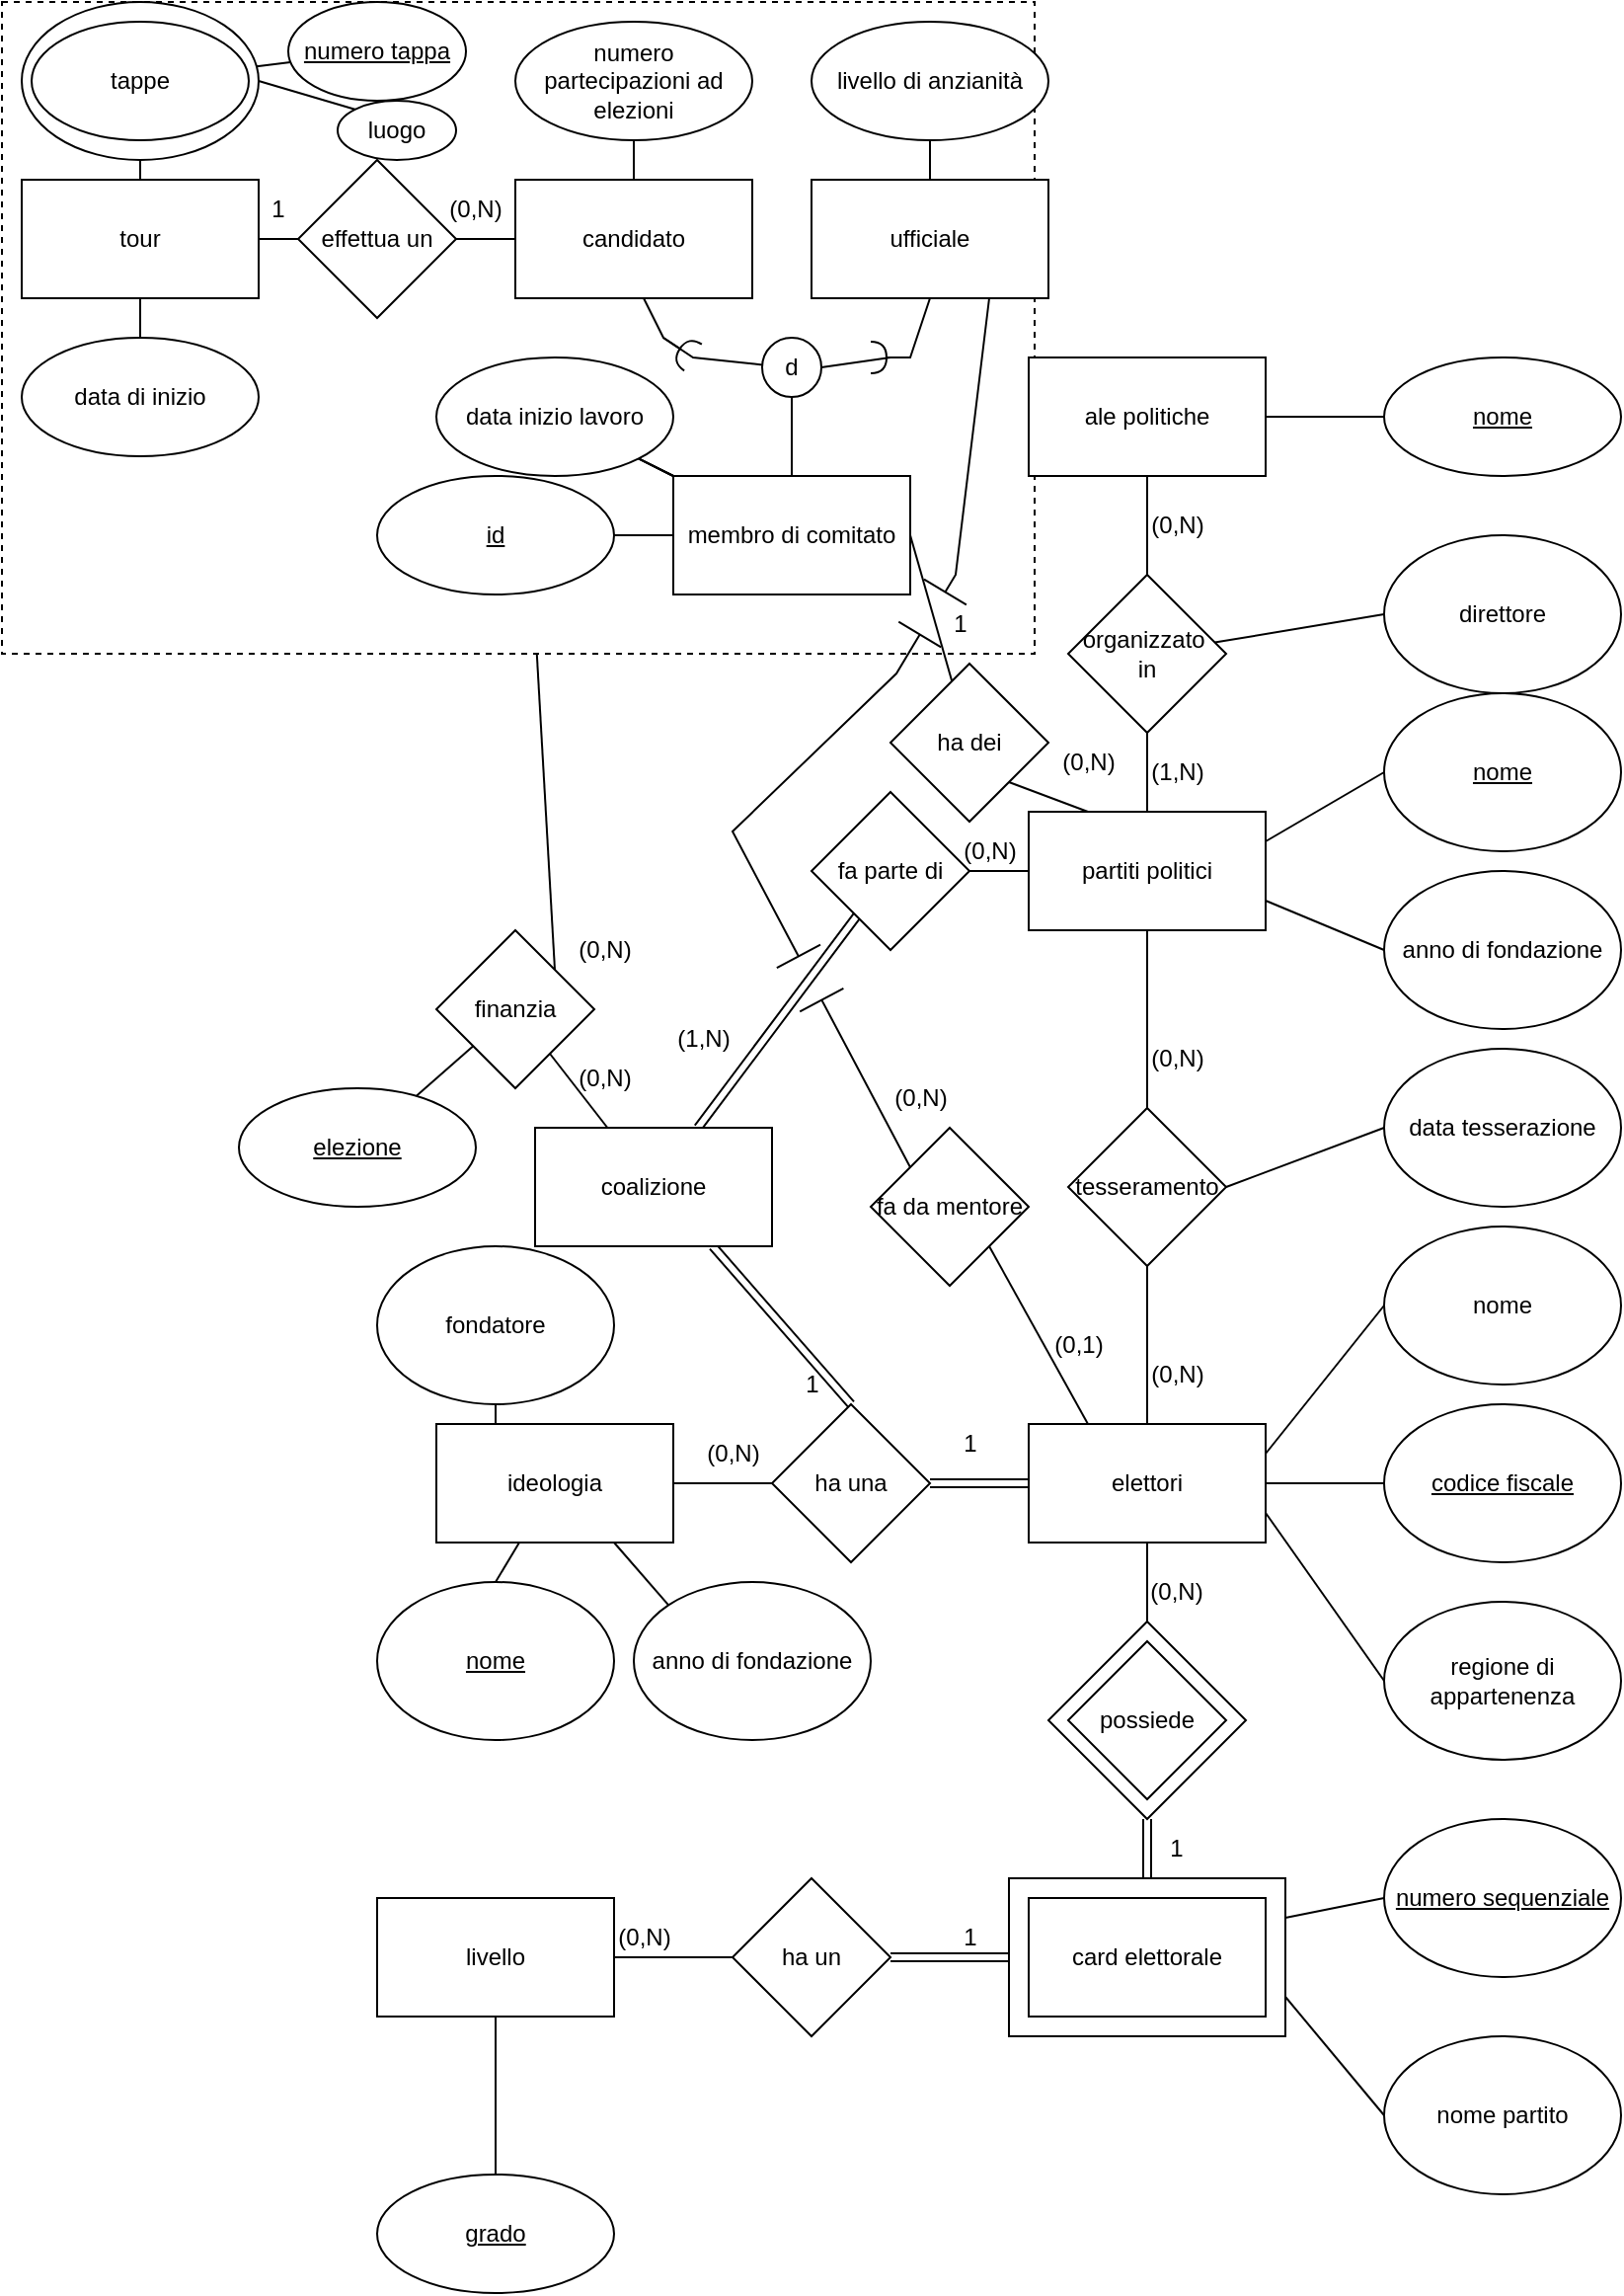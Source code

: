 <mxfile version="20.4.2" type="github">
  <diagram id="twtDGOkDDeWTXfJo2WEe" name="Pagina-1">
    <mxGraphModel dx="1704" dy="724" grid="1" gridSize="10" guides="1" tooltips="1" connect="1" arrows="1" fold="1" page="1" pageScale="1" pageWidth="827" pageHeight="1169" math="0" shadow="0">
      <root>
        <mxCell id="0" />
        <mxCell id="1" parent="0" />
        <mxCell id="wj_TY1Qzmowubs_vM5fL-75" value="" style="rounded=0;whiteSpace=wrap;html=1;fillColor=none;dashed=1;" parent="1" vertex="1">
          <mxGeometry x="7" width="523" height="330" as="geometry" />
        </mxCell>
        <mxCell id="knlDcEmkaZQDQtDxWrDN-24" value="" style="rounded=0;whiteSpace=wrap;html=1;" parent="1" vertex="1">
          <mxGeometry x="517" y="950" width="140" height="80" as="geometry" />
        </mxCell>
        <mxCell id="zHori5KoMAhFE08cjZL3-5" style="rounded=0;orthogonalLoop=1;jettySize=auto;html=1;exitX=1;exitY=0.25;exitDx=0;exitDy=0;entryX=0;entryY=0.5;entryDx=0;entryDy=0;endArrow=none;endFill=0;" parent="1" source="zHori5KoMAhFE08cjZL3-1" target="zHori5KoMAhFE08cjZL3-2" edge="1">
          <mxGeometry relative="1" as="geometry" />
        </mxCell>
        <mxCell id="zHori5KoMAhFE08cjZL3-6" style="edgeStyle=orthogonalEdgeStyle;rounded=0;orthogonalLoop=1;jettySize=auto;html=1;exitX=1;exitY=0.5;exitDx=0;exitDy=0;endArrow=none;endFill=0;" parent="1" source="zHori5KoMAhFE08cjZL3-1" target="zHori5KoMAhFE08cjZL3-3" edge="1">
          <mxGeometry relative="1" as="geometry" />
        </mxCell>
        <mxCell id="zHori5KoMAhFE08cjZL3-7" style="rounded=0;orthogonalLoop=1;jettySize=auto;html=1;exitX=1;exitY=0.75;exitDx=0;exitDy=0;entryX=0;entryY=0.5;entryDx=0;entryDy=0;endArrow=none;endFill=0;" parent="1" source="zHori5KoMAhFE08cjZL3-1" target="zHori5KoMAhFE08cjZL3-4" edge="1">
          <mxGeometry relative="1" as="geometry" />
        </mxCell>
        <mxCell id="zHori5KoMAhFE08cjZL3-15" style="edgeStyle=none;rounded=0;orthogonalLoop=1;jettySize=auto;html=1;exitX=0.5;exitY=0;exitDx=0;exitDy=0;entryX=0.5;entryY=1;entryDx=0;entryDy=0;endArrow=none;endFill=0;strokeWidth=1;" parent="1" source="zHori5KoMAhFE08cjZL3-1" target="zHori5KoMAhFE08cjZL3-11" edge="1">
          <mxGeometry relative="1" as="geometry" />
        </mxCell>
        <mxCell id="zHori5KoMAhFE08cjZL3-1" value="elettori" style="rounded=0;whiteSpace=wrap;html=1;" parent="1" vertex="1">
          <mxGeometry x="527" y="720" width="120" height="60" as="geometry" />
        </mxCell>
        <mxCell id="zHori5KoMAhFE08cjZL3-2" value="nome" style="ellipse;whiteSpace=wrap;html=1;" parent="1" vertex="1">
          <mxGeometry x="707" y="620" width="120" height="80" as="geometry" />
        </mxCell>
        <mxCell id="zHori5KoMAhFE08cjZL3-3" value="&lt;u&gt;codice fiscale&lt;/u&gt;" style="ellipse;whiteSpace=wrap;html=1;" parent="1" vertex="1">
          <mxGeometry x="707" y="710" width="120" height="80" as="geometry" />
        </mxCell>
        <mxCell id="zHori5KoMAhFE08cjZL3-4" value="regione di appartenenza" style="ellipse;whiteSpace=wrap;html=1;" parent="1" vertex="1">
          <mxGeometry x="707" y="810" width="120" height="80" as="geometry" />
        </mxCell>
        <mxCell id="wj_TY1Qzmowubs_vM5fL-23" value="" style="edgeStyle=none;rounded=0;orthogonalLoop=1;jettySize=auto;html=1;endArrow=none;endFill=0;" parent="1" source="zHori5KoMAhFE08cjZL3-8" target="wj_TY1Qzmowubs_vM5fL-22" edge="1">
          <mxGeometry relative="1" as="geometry" />
        </mxCell>
        <mxCell id="wj_TY1Qzmowubs_vM5fL-33" value="" style="edgeStyle=none;rounded=0;orthogonalLoop=1;jettySize=auto;html=1;endArrow=none;endFill=0;" parent="1" source="zHori5KoMAhFE08cjZL3-8" target="wj_TY1Qzmowubs_vM5fL-32" edge="1">
          <mxGeometry relative="1" as="geometry" />
        </mxCell>
        <mxCell id="wj_TY1Qzmowubs_vM5fL-43" style="edgeStyle=none;rounded=0;orthogonalLoop=1;jettySize=auto;html=1;exitX=0.25;exitY=0;exitDx=0;exitDy=0;entryX=1;entryY=1;entryDx=0;entryDy=0;endArrow=none;endFill=0;" parent="1" source="zHori5KoMAhFE08cjZL3-8" target="wj_TY1Qzmowubs_vM5fL-42" edge="1">
          <mxGeometry relative="1" as="geometry" />
        </mxCell>
        <mxCell id="zHori5KoMAhFE08cjZL3-8" value="partiti politici" style="rounded=0;whiteSpace=wrap;html=1;" parent="1" vertex="1">
          <mxGeometry x="527" y="410" width="120" height="60" as="geometry" />
        </mxCell>
        <mxCell id="zHori5KoMAhFE08cjZL3-9" value="&lt;u&gt;nome&lt;/u&gt;" style="ellipse;whiteSpace=wrap;html=1;" parent="1" vertex="1">
          <mxGeometry x="707" y="350" width="120" height="80" as="geometry" />
        </mxCell>
        <mxCell id="zHori5KoMAhFE08cjZL3-10" value="anno di fondazione" style="ellipse;whiteSpace=wrap;html=1;" parent="1" vertex="1">
          <mxGeometry x="707" y="440" width="120" height="80" as="geometry" />
        </mxCell>
        <mxCell id="zHori5KoMAhFE08cjZL3-16" style="edgeStyle=none;rounded=0;orthogonalLoop=1;jettySize=auto;html=1;exitX=0.5;exitY=0;exitDx=0;exitDy=0;entryX=0.5;entryY=1;entryDx=0;entryDy=0;strokeWidth=1;endArrow=none;endFill=0;" parent="1" source="zHori5KoMAhFE08cjZL3-11" target="zHori5KoMAhFE08cjZL3-8" edge="1">
          <mxGeometry relative="1" as="geometry" />
        </mxCell>
        <mxCell id="zHori5KoMAhFE08cjZL3-11" value="tesseramento" style="rhombus;whiteSpace=wrap;html=1;" parent="1" vertex="1">
          <mxGeometry x="547" y="560" width="80" height="80" as="geometry" />
        </mxCell>
        <mxCell id="zHori5KoMAhFE08cjZL3-12" value="" style="endArrow=none;html=1;rounded=0;exitX=1;exitY=0.25;exitDx=0;exitDy=0;entryX=0;entryY=0.5;entryDx=0;entryDy=0;" parent="1" source="zHori5KoMAhFE08cjZL3-8" target="zHori5KoMAhFE08cjZL3-9" edge="1">
          <mxGeometry width="50" height="50" relative="1" as="geometry">
            <mxPoint x="667" y="640" as="sourcePoint" />
            <mxPoint x="717" y="590" as="targetPoint" />
          </mxGeometry>
        </mxCell>
        <mxCell id="zHori5KoMAhFE08cjZL3-13" value="" style="endArrow=none;html=1;rounded=0;exitX=1;exitY=0.75;exitDx=0;exitDy=0;entryX=0;entryY=0.5;entryDx=0;entryDy=0;" parent="1" source="zHori5KoMAhFE08cjZL3-8" target="zHori5KoMAhFE08cjZL3-10" edge="1">
          <mxGeometry width="50" height="50" relative="1" as="geometry">
            <mxPoint x="667" y="640" as="sourcePoint" />
            <mxPoint x="717" y="590" as="targetPoint" />
          </mxGeometry>
        </mxCell>
        <mxCell id="zHori5KoMAhFE08cjZL3-14" style="edgeStyle=none;rounded=0;orthogonalLoop=1;jettySize=auto;html=1;exitX=1;exitY=1;exitDx=0;exitDy=0;entryX=1;entryY=0.75;entryDx=0;entryDy=0;endArrow=none;endFill=0;" parent="1" source="zHori5KoMAhFE08cjZL3-1" target="zHori5KoMAhFE08cjZL3-1" edge="1">
          <mxGeometry relative="1" as="geometry" />
        </mxCell>
        <mxCell id="zHori5KoMAhFE08cjZL3-23" style="edgeStyle=none;rounded=0;orthogonalLoop=1;jettySize=auto;html=1;exitX=0.5;exitY=0;exitDx=0;exitDy=0;entryX=0.5;entryY=1;entryDx=0;entryDy=0;strokeWidth=1;endArrow=none;endFill=0;shape=link;" parent="1" source="knlDcEmkaZQDQtDxWrDN-24" target="wj_TY1Qzmowubs_vM5fL-2" edge="1">
          <mxGeometry relative="1" as="geometry" />
        </mxCell>
        <mxCell id="zHori5KoMAhFE08cjZL3-17" value="card elettorale" style="rounded=0;whiteSpace=wrap;html=1;" parent="1" vertex="1">
          <mxGeometry x="527" y="960" width="120" height="60" as="geometry" />
        </mxCell>
        <mxCell id="zHori5KoMAhFE08cjZL3-18" value="(0,N)" style="text;html=1;resizable=0;autosize=1;align=center;verticalAlign=middle;points=[];fillColor=none;strokeColor=none;rounded=0;" parent="1" vertex="1">
          <mxGeometry x="577" y="680" width="50" height="30" as="geometry" />
        </mxCell>
        <mxCell id="zHori5KoMAhFE08cjZL3-19" value="(0,N)" style="text;html=1;resizable=0;autosize=1;align=center;verticalAlign=middle;points=[];fillColor=none;strokeColor=none;rounded=0;" parent="1" vertex="1">
          <mxGeometry x="577" y="520" width="50" height="30" as="geometry" />
        </mxCell>
        <mxCell id="zHori5KoMAhFE08cjZL3-21" style="edgeStyle=none;rounded=0;orthogonalLoop=1;jettySize=auto;html=1;exitX=0;exitY=0.5;exitDx=0;exitDy=0;entryX=1;entryY=0.5;entryDx=0;entryDy=0;strokeWidth=1;endArrow=none;endFill=0;" parent="1" source="zHori5KoMAhFE08cjZL3-20" target="zHori5KoMAhFE08cjZL3-11" edge="1">
          <mxGeometry relative="1" as="geometry" />
        </mxCell>
        <mxCell id="zHori5KoMAhFE08cjZL3-20" value="data tesserazione" style="ellipse;whiteSpace=wrap;html=1;" parent="1" vertex="1">
          <mxGeometry x="707" y="530" width="120" height="80" as="geometry" />
        </mxCell>
        <mxCell id="zHori5KoMAhFE08cjZL3-24" style="edgeStyle=none;rounded=0;orthogonalLoop=1;jettySize=auto;html=1;exitX=0.5;exitY=0;exitDx=0;exitDy=0;entryX=0.5;entryY=1;entryDx=0;entryDy=0;strokeWidth=1;endArrow=none;endFill=0;" parent="1" source="wj_TY1Qzmowubs_vM5fL-2" target="zHori5KoMAhFE08cjZL3-1" edge="1">
          <mxGeometry relative="1" as="geometry" />
        </mxCell>
        <mxCell id="zHori5KoMAhFE08cjZL3-22" value="possiede" style="rhombus;whiteSpace=wrap;html=1;" parent="1" vertex="1">
          <mxGeometry x="547" y="830" width="80" height="80" as="geometry" />
        </mxCell>
        <mxCell id="knlDcEmkaZQDQtDxWrDN-29" style="edgeStyle=none;rounded=0;orthogonalLoop=1;jettySize=auto;html=1;exitX=0;exitY=0.5;exitDx=0;exitDy=0;entryX=1;entryY=0.25;entryDx=0;entryDy=0;strokeWidth=1;endArrow=none;endFill=0;" parent="1" source="knlDcEmkaZQDQtDxWrDN-25" target="knlDcEmkaZQDQtDxWrDN-24" edge="1">
          <mxGeometry relative="1" as="geometry" />
        </mxCell>
        <mxCell id="knlDcEmkaZQDQtDxWrDN-25" value="&lt;u&gt;numero sequenziale&lt;/u&gt;" style="ellipse;whiteSpace=wrap;html=1;" parent="1" vertex="1">
          <mxGeometry x="707" y="920" width="120" height="80" as="geometry" />
        </mxCell>
        <mxCell id="knlDcEmkaZQDQtDxWrDN-30" style="edgeStyle=none;rounded=0;orthogonalLoop=1;jettySize=auto;html=1;exitX=0;exitY=0.5;exitDx=0;exitDy=0;entryX=1;entryY=0.75;entryDx=0;entryDy=0;strokeWidth=1;endArrow=none;endFill=0;" parent="1" source="knlDcEmkaZQDQtDxWrDN-26" target="knlDcEmkaZQDQtDxWrDN-24" edge="1">
          <mxGeometry relative="1" as="geometry" />
        </mxCell>
        <mxCell id="knlDcEmkaZQDQtDxWrDN-26" value="nome partito" style="ellipse;whiteSpace=wrap;html=1;" parent="1" vertex="1">
          <mxGeometry x="707" y="1030" width="120" height="80" as="geometry" />
        </mxCell>
        <mxCell id="knlDcEmkaZQDQtDxWrDN-27" value="1" style="text;html=1;strokeColor=none;fillColor=none;align=center;verticalAlign=middle;whiteSpace=wrap;rounded=0;" parent="1" vertex="1">
          <mxGeometry x="572" y="920" width="60" height="30" as="geometry" />
        </mxCell>
        <mxCell id="knlDcEmkaZQDQtDxWrDN-28" value="(0,N)" style="text;html=1;strokeColor=none;fillColor=none;align=center;verticalAlign=middle;whiteSpace=wrap;rounded=0;" parent="1" vertex="1">
          <mxGeometry x="572" y="790" width="60" height="30" as="geometry" />
        </mxCell>
        <mxCell id="knlDcEmkaZQDQtDxWrDN-32" style="edgeStyle=none;rounded=0;orthogonalLoop=1;jettySize=auto;html=1;exitX=1;exitY=0.5;exitDx=0;exitDy=0;entryX=0;entryY=0.5;entryDx=0;entryDy=0;strokeWidth=1;endArrow=none;endFill=0;shape=link;" parent="1" source="knlDcEmkaZQDQtDxWrDN-31" target="knlDcEmkaZQDQtDxWrDN-24" edge="1">
          <mxGeometry relative="1" as="geometry" />
        </mxCell>
        <mxCell id="knlDcEmkaZQDQtDxWrDN-34" style="edgeStyle=none;rounded=0;orthogonalLoop=1;jettySize=auto;html=1;exitX=0;exitY=0.5;exitDx=0;exitDy=0;entryX=1;entryY=0.5;entryDx=0;entryDy=0;strokeWidth=1;endArrow=none;endFill=0;" parent="1" source="knlDcEmkaZQDQtDxWrDN-31" target="knlDcEmkaZQDQtDxWrDN-33" edge="1">
          <mxGeometry relative="1" as="geometry" />
        </mxCell>
        <mxCell id="knlDcEmkaZQDQtDxWrDN-31" value="ha un" style="rhombus;whiteSpace=wrap;html=1;" parent="1" vertex="1">
          <mxGeometry x="377" y="950" width="80" height="80" as="geometry" />
        </mxCell>
        <mxCell id="wj_TY1Qzmowubs_vM5fL-5" value="" style="edgeStyle=orthogonalEdgeStyle;rounded=0;orthogonalLoop=1;jettySize=auto;html=1;endArrow=none;endFill=0;" parent="1" source="knlDcEmkaZQDQtDxWrDN-33" target="wj_TY1Qzmowubs_vM5fL-4" edge="1">
          <mxGeometry relative="1" as="geometry" />
        </mxCell>
        <mxCell id="knlDcEmkaZQDQtDxWrDN-33" value="livello" style="rounded=0;whiteSpace=wrap;html=1;" parent="1" vertex="1">
          <mxGeometry x="197" y="960" width="120" height="60" as="geometry" />
        </mxCell>
        <mxCell id="wj_TY1Qzmowubs_vM5fL-2" value="" style="rhombus;whiteSpace=wrap;html=1;fillColor=none;" parent="1" vertex="1">
          <mxGeometry x="537" y="820" width="100" height="100" as="geometry" />
        </mxCell>
        <mxCell id="wj_TY1Qzmowubs_vM5fL-4" value="&lt;u&gt;grado&lt;/u&gt;" style="ellipse;whiteSpace=wrap;html=1;rounded=0;" parent="1" vertex="1">
          <mxGeometry x="197" y="1100" width="120" height="60" as="geometry" />
        </mxCell>
        <mxCell id="wj_TY1Qzmowubs_vM5fL-12" style="edgeStyle=none;rounded=0;orthogonalLoop=1;jettySize=auto;html=1;exitX=1;exitY=0.5;exitDx=0;exitDy=0;entryX=0;entryY=0.5;entryDx=0;entryDy=0;endArrow=none;endFill=0;shape=link;" parent="1" source="wj_TY1Qzmowubs_vM5fL-10" target="zHori5KoMAhFE08cjZL3-1" edge="1">
          <mxGeometry relative="1" as="geometry" />
        </mxCell>
        <mxCell id="wj_TY1Qzmowubs_vM5fL-13" style="edgeStyle=none;rounded=0;orthogonalLoop=1;jettySize=auto;html=1;exitX=0;exitY=0.5;exitDx=0;exitDy=0;entryX=1;entryY=0.5;entryDx=0;entryDy=0;endArrow=none;endFill=0;" parent="1" source="wj_TY1Qzmowubs_vM5fL-10" target="wj_TY1Qzmowubs_vM5fL-11" edge="1">
          <mxGeometry relative="1" as="geometry" />
        </mxCell>
        <mxCell id="wj_TY1Qzmowubs_vM5fL-10" value="ha una" style="rhombus;whiteSpace=wrap;html=1;fillColor=default;" parent="1" vertex="1">
          <mxGeometry x="397" y="710" width="80" height="80" as="geometry" />
        </mxCell>
        <mxCell id="wj_TY1Qzmowubs_vM5fL-11" value="ideologia" style="rounded=0;whiteSpace=wrap;html=1;fillColor=default;" parent="1" vertex="1">
          <mxGeometry x="227" y="720" width="120" height="60" as="geometry" />
        </mxCell>
        <mxCell id="wj_TY1Qzmowubs_vM5fL-14" value="1" style="text;html=1;align=center;verticalAlign=middle;resizable=0;points=[];autosize=1;strokeColor=none;fillColor=none;" parent="1" vertex="1">
          <mxGeometry x="482" y="715" width="30" height="30" as="geometry" />
        </mxCell>
        <mxCell id="wj_TY1Qzmowubs_vM5fL-15" value="(0,N)" style="text;html=1;align=center;verticalAlign=middle;resizable=0;points=[];autosize=1;strokeColor=none;fillColor=none;" parent="1" vertex="1">
          <mxGeometry x="352" y="720" width="50" height="30" as="geometry" />
        </mxCell>
        <mxCell id="wj_TY1Qzmowubs_vM5fL-20" style="edgeStyle=none;rounded=0;orthogonalLoop=1;jettySize=auto;html=1;exitX=0.5;exitY=0;exitDx=0;exitDy=0;endArrow=none;endFill=0;" parent="1" source="wj_TY1Qzmowubs_vM5fL-16" target="wj_TY1Qzmowubs_vM5fL-11" edge="1">
          <mxGeometry relative="1" as="geometry" />
        </mxCell>
        <mxCell id="wj_TY1Qzmowubs_vM5fL-16" value="&lt;u&gt;nome&lt;/u&gt;" style="ellipse;whiteSpace=wrap;html=1;fillColor=default;" parent="1" vertex="1">
          <mxGeometry x="197" y="800" width="120" height="80" as="geometry" />
        </mxCell>
        <mxCell id="wj_TY1Qzmowubs_vM5fL-21" style="edgeStyle=none;rounded=0;orthogonalLoop=1;jettySize=auto;html=1;exitX=0;exitY=0;exitDx=0;exitDy=0;entryX=0.75;entryY=1;entryDx=0;entryDy=0;endArrow=none;endFill=0;" parent="1" source="wj_TY1Qzmowubs_vM5fL-17" target="wj_TY1Qzmowubs_vM5fL-11" edge="1">
          <mxGeometry relative="1" as="geometry" />
        </mxCell>
        <mxCell id="wj_TY1Qzmowubs_vM5fL-17" value="anno di fondazione" style="ellipse;whiteSpace=wrap;html=1;fillColor=default;" parent="1" vertex="1">
          <mxGeometry x="327" y="800" width="120" height="80" as="geometry" />
        </mxCell>
        <mxCell id="wj_TY1Qzmowubs_vM5fL-19" style="edgeStyle=none;rounded=0;orthogonalLoop=1;jettySize=auto;html=1;exitX=0.5;exitY=1;exitDx=0;exitDy=0;entryX=0.25;entryY=0;entryDx=0;entryDy=0;endArrow=none;endFill=0;" parent="1" source="wj_TY1Qzmowubs_vM5fL-18" target="wj_TY1Qzmowubs_vM5fL-11" edge="1">
          <mxGeometry relative="1" as="geometry" />
        </mxCell>
        <mxCell id="wj_TY1Qzmowubs_vM5fL-18" value="fondatore" style="ellipse;whiteSpace=wrap;html=1;fillColor=default;" parent="1" vertex="1">
          <mxGeometry x="197" y="630" width="120" height="80" as="geometry" />
        </mxCell>
        <mxCell id="wj_TY1Qzmowubs_vM5fL-26" value="" style="edgeStyle=none;rounded=0;orthogonalLoop=1;jettySize=auto;html=1;endArrow=none;endFill=0;shape=link;" parent="1" source="wj_TY1Qzmowubs_vM5fL-22" target="wj_TY1Qzmowubs_vM5fL-25" edge="1">
          <mxGeometry relative="1" as="geometry" />
        </mxCell>
        <mxCell id="wj_TY1Qzmowubs_vM5fL-22" value="fa parte di" style="rhombus;whiteSpace=wrap;html=1;rounded=0;" parent="1" vertex="1">
          <mxGeometry x="417" y="400" width="80" height="80" as="geometry" />
        </mxCell>
        <mxCell id="wj_TY1Qzmowubs_vM5fL-24" value="(0,N)" style="text;html=1;align=center;verticalAlign=middle;resizable=0;points=[];autosize=1;strokeColor=none;fillColor=none;" parent="1" vertex="1">
          <mxGeometry x="482" y="415" width="50" height="30" as="geometry" />
        </mxCell>
        <mxCell id="wj_TY1Qzmowubs_vM5fL-28" style="edgeStyle=none;rounded=0;orthogonalLoop=1;jettySize=auto;html=1;exitX=0.75;exitY=1;exitDx=0;exitDy=0;entryX=0.5;entryY=0;entryDx=0;entryDy=0;endArrow=none;endFill=0;shape=link;" parent="1" source="wj_TY1Qzmowubs_vM5fL-25" target="wj_TY1Qzmowubs_vM5fL-10" edge="1">
          <mxGeometry relative="1" as="geometry" />
        </mxCell>
        <mxCell id="wj_TY1Qzmowubs_vM5fL-78" value="" style="edgeStyle=none;rounded=0;jumpStyle=arc;jumpSize=25;orthogonalLoop=1;jettySize=auto;html=1;endArrow=none;endFill=0;" parent="1" source="wj_TY1Qzmowubs_vM5fL-25" target="wj_TY1Qzmowubs_vM5fL-77" edge="1">
          <mxGeometry relative="1" as="geometry" />
        </mxCell>
        <mxCell id="wj_TY1Qzmowubs_vM5fL-25" value="coalizione" style="whiteSpace=wrap;html=1;rounded=0;" parent="1" vertex="1">
          <mxGeometry x="277" y="570" width="120" height="60" as="geometry" />
        </mxCell>
        <mxCell id="wj_TY1Qzmowubs_vM5fL-27" value="(1,N)" style="text;html=1;align=center;verticalAlign=middle;resizable=0;points=[];autosize=1;strokeColor=none;fillColor=none;" parent="1" vertex="1">
          <mxGeometry x="337" y="510" width="50" height="30" as="geometry" />
        </mxCell>
        <mxCell id="wj_TY1Qzmowubs_vM5fL-29" value="1" style="text;html=1;align=center;verticalAlign=middle;resizable=0;points=[];autosize=1;strokeColor=none;fillColor=none;" parent="1" vertex="1">
          <mxGeometry x="402" y="685" width="30" height="30" as="geometry" />
        </mxCell>
        <mxCell id="wj_TY1Qzmowubs_vM5fL-35" value="" style="edgeStyle=none;rounded=0;orthogonalLoop=1;jettySize=auto;html=1;endArrow=none;endFill=0;" parent="1" source="wj_TY1Qzmowubs_vM5fL-32" target="wj_TY1Qzmowubs_vM5fL-34" edge="1">
          <mxGeometry relative="1" as="geometry" />
        </mxCell>
        <mxCell id="wj_TY1Qzmowubs_vM5fL-38" value="" style="edgeStyle=none;rounded=0;orthogonalLoop=1;jettySize=auto;html=1;endArrow=none;endFill=0;entryX=0;entryY=0.5;entryDx=0;entryDy=0;" parent="1" source="wj_TY1Qzmowubs_vM5fL-32" target="wj_TY1Qzmowubs_vM5fL-39" edge="1">
          <mxGeometry relative="1" as="geometry">
            <mxPoint x="707" y="320" as="targetPoint" />
          </mxGeometry>
        </mxCell>
        <mxCell id="wj_TY1Qzmowubs_vM5fL-32" value="organizzato&amp;nbsp;&lt;br&gt;in" style="rhombus;whiteSpace=wrap;html=1;rounded=0;" parent="1" vertex="1">
          <mxGeometry x="547" y="290" width="80" height="80" as="geometry" />
        </mxCell>
        <mxCell id="wj_TY1Qzmowubs_vM5fL-41" value="" style="edgeStyle=none;rounded=0;orthogonalLoop=1;jettySize=auto;html=1;endArrow=none;endFill=0;" parent="1" source="wj_TY1Qzmowubs_vM5fL-34" target="wj_TY1Qzmowubs_vM5fL-40" edge="1">
          <mxGeometry relative="1" as="geometry" />
        </mxCell>
        <mxCell id="wj_TY1Qzmowubs_vM5fL-34" value="ale politiche" style="whiteSpace=wrap;html=1;rounded=0;" parent="1" vertex="1">
          <mxGeometry x="527" y="180" width="120" height="60" as="geometry" />
        </mxCell>
        <mxCell id="wj_TY1Qzmowubs_vM5fL-36" value="(1,N)" style="text;html=1;align=center;verticalAlign=middle;resizable=0;points=[];autosize=1;strokeColor=none;fillColor=none;" parent="1" vertex="1">
          <mxGeometry x="577" y="375" width="50" height="30" as="geometry" />
        </mxCell>
        <mxCell id="wj_TY1Qzmowubs_vM5fL-37" value="(0,N)" style="text;html=1;align=center;verticalAlign=middle;resizable=0;points=[];autosize=1;strokeColor=none;fillColor=none;" parent="1" vertex="1">
          <mxGeometry x="577" y="250" width="50" height="30" as="geometry" />
        </mxCell>
        <mxCell id="wj_TY1Qzmowubs_vM5fL-39" value="direttore" style="ellipse;whiteSpace=wrap;html=1;fillColor=default;" parent="1" vertex="1">
          <mxGeometry x="707" y="270" width="120" height="80" as="geometry" />
        </mxCell>
        <mxCell id="wj_TY1Qzmowubs_vM5fL-40" value="&lt;u&gt;nome&lt;/u&gt;" style="ellipse;whiteSpace=wrap;html=1;rounded=0;" parent="1" vertex="1">
          <mxGeometry x="707" y="180" width="120" height="60" as="geometry" />
        </mxCell>
        <mxCell id="wj_TY1Qzmowubs_vM5fL-42" value="ha dei" style="rhombus;whiteSpace=wrap;html=1;fillColor=default;" parent="1" vertex="1">
          <mxGeometry x="457" y="335" width="80" height="80" as="geometry" />
        </mxCell>
        <mxCell id="wj_TY1Qzmowubs_vM5fL-45" style="edgeStyle=none;rounded=0;orthogonalLoop=1;jettySize=auto;html=1;exitX=1;exitY=0.5;exitDx=0;exitDy=0;endArrow=none;endFill=0;" parent="1" source="wj_TY1Qzmowubs_vM5fL-44" target="wj_TY1Qzmowubs_vM5fL-42" edge="1">
          <mxGeometry relative="1" as="geometry">
            <mxPoint x="527" y="355" as="targetPoint" />
          </mxGeometry>
        </mxCell>
        <mxCell id="wj_TY1Qzmowubs_vM5fL-68" value="" style="edgeStyle=none;rounded=0;jumpStyle=arc;jumpSize=25;orthogonalLoop=1;jettySize=auto;html=1;endArrow=none;endFill=0;" parent="1" source="wj_TY1Qzmowubs_vM5fL-44" target="wj_TY1Qzmowubs_vM5fL-67" edge="1">
          <mxGeometry relative="1" as="geometry" />
        </mxCell>
        <mxCell id="wj_TY1Qzmowubs_vM5fL-69" value="" style="edgeStyle=none;rounded=0;jumpStyle=arc;jumpSize=25;orthogonalLoop=1;jettySize=auto;html=1;endArrow=none;endFill=0;" parent="1" source="wj_TY1Qzmowubs_vM5fL-44" target="wj_TY1Qzmowubs_vM5fL-67" edge="1">
          <mxGeometry relative="1" as="geometry" />
        </mxCell>
        <mxCell id="wj_TY1Qzmowubs_vM5fL-70" value="" style="edgeStyle=none;rounded=0;jumpStyle=arc;jumpSize=25;orthogonalLoop=1;jettySize=auto;html=1;endArrow=none;endFill=0;" parent="1" source="wj_TY1Qzmowubs_vM5fL-44" target="wj_TY1Qzmowubs_vM5fL-67" edge="1">
          <mxGeometry relative="1" as="geometry" />
        </mxCell>
        <mxCell id="wj_TY1Qzmowubs_vM5fL-72" value="" style="edgeStyle=none;rounded=0;jumpStyle=arc;jumpSize=25;orthogonalLoop=1;jettySize=auto;html=1;endArrow=none;endFill=0;" parent="1" source="wj_TY1Qzmowubs_vM5fL-44" target="wj_TY1Qzmowubs_vM5fL-71" edge="1">
          <mxGeometry relative="1" as="geometry" />
        </mxCell>
        <mxCell id="wj_TY1Qzmowubs_vM5fL-44" value="membro di comitato" style="rounded=0;whiteSpace=wrap;html=1;fillColor=default;" parent="1" vertex="1">
          <mxGeometry x="347" y="240" width="120" height="60" as="geometry" />
        </mxCell>
        <mxCell id="wj_TY1Qzmowubs_vM5fL-46" value="(0,N)" style="text;html=1;align=center;verticalAlign=middle;resizable=0;points=[];autosize=1;strokeColor=none;fillColor=none;" parent="1" vertex="1">
          <mxGeometry x="532" y="370" width="50" height="30" as="geometry" />
        </mxCell>
        <mxCell id="wj_TY1Qzmowubs_vM5fL-47" value="1" style="text;html=1;align=center;verticalAlign=middle;resizable=0;points=[];autosize=1;strokeColor=none;fillColor=none;" parent="1" vertex="1">
          <mxGeometry x="477" y="300" width="30" height="30" as="geometry" />
        </mxCell>
        <mxCell id="wj_TY1Qzmowubs_vM5fL-49" style="edgeStyle=none;rounded=0;orthogonalLoop=1;jettySize=auto;html=1;exitX=0.5;exitY=1;exitDx=0;exitDy=0;entryX=0.5;entryY=0;entryDx=0;entryDy=0;endArrow=none;endFill=0;" parent="1" source="wj_TY1Qzmowubs_vM5fL-48" target="wj_TY1Qzmowubs_vM5fL-44" edge="1">
          <mxGeometry relative="1" as="geometry" />
        </mxCell>
        <mxCell id="wj_TY1Qzmowubs_vM5fL-88" style="edgeStyle=none;rounded=0;jumpStyle=none;jumpSize=25;orthogonalLoop=1;jettySize=auto;html=1;exitX=1;exitY=0.5;exitDx=0;exitDy=0;endArrow=none;endFill=0;" parent="1" source="wj_TY1Qzmowubs_vM5fL-48" edge="1">
          <mxGeometry relative="1" as="geometry">
            <mxPoint x="457" y="180" as="targetPoint" />
          </mxGeometry>
        </mxCell>
        <mxCell id="wj_TY1Qzmowubs_vM5fL-48" value="d" style="ellipse;whiteSpace=wrap;html=1;aspect=fixed;fillColor=default;" parent="1" vertex="1">
          <mxGeometry x="392" y="170" width="30" height="30" as="geometry" />
        </mxCell>
        <mxCell id="wj_TY1Qzmowubs_vM5fL-74" value="" style="edgeStyle=none;rounded=0;jumpStyle=arc;jumpSize=25;orthogonalLoop=1;jettySize=auto;html=1;endArrow=none;endFill=0;" parent="1" source="wj_TY1Qzmowubs_vM5fL-50" target="wj_TY1Qzmowubs_vM5fL-73" edge="1">
          <mxGeometry relative="1" as="geometry" />
        </mxCell>
        <mxCell id="wj_TY1Qzmowubs_vM5fL-104" value="" style="edgeStyle=none;rounded=0;jumpStyle=line;jumpSize=25;orthogonalLoop=1;jettySize=auto;html=1;endArrow=none;endFill=0;" parent="1" source="wj_TY1Qzmowubs_vM5fL-50" target="wj_TY1Qzmowubs_vM5fL-103" edge="1">
          <mxGeometry relative="1" as="geometry" />
        </mxCell>
        <mxCell id="wj_TY1Qzmowubs_vM5fL-50" value="candidato" style="rounded=0;whiteSpace=wrap;html=1;fillColor=default;" parent="1" vertex="1">
          <mxGeometry x="267" y="90" width="120" height="60" as="geometry" />
        </mxCell>
        <mxCell id="wj_TY1Qzmowubs_vM5fL-85" value="" style="edgeStyle=none;rounded=0;jumpStyle=arc;jumpSize=25;orthogonalLoop=1;jettySize=auto;html=1;endArrow=none;endFill=0;" parent="1" source="wj_TY1Qzmowubs_vM5fL-51" target="wj_TY1Qzmowubs_vM5fL-84" edge="1">
          <mxGeometry relative="1" as="geometry" />
        </mxCell>
        <mxCell id="wj_TY1Qzmowubs_vM5fL-51" value="ufficiale" style="rounded=0;whiteSpace=wrap;html=1;fillColor=default;" parent="1" vertex="1">
          <mxGeometry x="417" y="90" width="120" height="60" as="geometry" />
        </mxCell>
        <mxCell id="wj_TY1Qzmowubs_vM5fL-67" value="data inizio lavoro" style="ellipse;whiteSpace=wrap;html=1;rounded=0;" parent="1" vertex="1">
          <mxGeometry x="227" y="180" width="120" height="60" as="geometry" />
        </mxCell>
        <mxCell id="wj_TY1Qzmowubs_vM5fL-71" value="&lt;u&gt;id&lt;/u&gt;" style="ellipse;whiteSpace=wrap;html=1;rounded=0;" parent="1" vertex="1">
          <mxGeometry x="197" y="240" width="120" height="60" as="geometry" />
        </mxCell>
        <mxCell id="wj_TY1Qzmowubs_vM5fL-73" value="numero partecipazioni ad elezioni" style="ellipse;whiteSpace=wrap;html=1;rounded=0;" parent="1" vertex="1">
          <mxGeometry x="267" y="10" width="120" height="60" as="geometry" />
        </mxCell>
        <mxCell id="wj_TY1Qzmowubs_vM5fL-79" style="edgeStyle=none;rounded=0;jumpStyle=arc;jumpSize=25;orthogonalLoop=1;jettySize=auto;html=1;exitX=1;exitY=0;exitDx=0;exitDy=0;endArrow=none;endFill=0;" parent="1" source="wj_TY1Qzmowubs_vM5fL-77" target="wj_TY1Qzmowubs_vM5fL-75" edge="1">
          <mxGeometry relative="1" as="geometry" />
        </mxCell>
        <mxCell id="wj_TY1Qzmowubs_vM5fL-81" value="" style="edgeStyle=none;rounded=0;jumpStyle=arc;jumpSize=25;orthogonalLoop=1;jettySize=auto;html=1;endArrow=none;endFill=0;" parent="1" source="wj_TY1Qzmowubs_vM5fL-77" target="wj_TY1Qzmowubs_vM5fL-80" edge="1">
          <mxGeometry relative="1" as="geometry" />
        </mxCell>
        <mxCell id="wj_TY1Qzmowubs_vM5fL-77" value="finanzia" style="rhombus;whiteSpace=wrap;html=1;rounded=0;" parent="1" vertex="1">
          <mxGeometry x="227" y="470" width="80" height="80" as="geometry" />
        </mxCell>
        <mxCell id="wj_TY1Qzmowubs_vM5fL-80" value="&lt;u&gt;elezione&lt;/u&gt;" style="ellipse;whiteSpace=wrap;html=1;rounded=0;" parent="1" vertex="1">
          <mxGeometry x="127" y="550" width="120" height="60" as="geometry" />
        </mxCell>
        <mxCell id="wj_TY1Qzmowubs_vM5fL-82" value="(0,N)" style="text;html=1;align=center;verticalAlign=middle;resizable=0;points=[];autosize=1;strokeColor=none;fillColor=none;" parent="1" vertex="1">
          <mxGeometry x="287" y="465" width="50" height="30" as="geometry" />
        </mxCell>
        <mxCell id="wj_TY1Qzmowubs_vM5fL-83" value="(0,N)" style="text;html=1;align=center;verticalAlign=middle;resizable=0;points=[];autosize=1;strokeColor=none;fillColor=none;" parent="1" vertex="1">
          <mxGeometry x="287" y="530" width="50" height="30" as="geometry" />
        </mxCell>
        <mxCell id="wj_TY1Qzmowubs_vM5fL-84" value="livello di anzianità" style="ellipse;whiteSpace=wrap;html=1;rounded=0;" parent="1" vertex="1">
          <mxGeometry x="417" y="10" width="120" height="60" as="geometry" />
        </mxCell>
        <mxCell id="wj_TY1Qzmowubs_vM5fL-87" style="edgeStyle=none;rounded=0;jumpStyle=none;jumpSize=25;orthogonalLoop=1;jettySize=auto;html=1;exitX=0.5;exitY=1;exitDx=0;exitDy=0;endArrow=halfCircle;endFill=0;" parent="1" source="wj_TY1Qzmowubs_vM5fL-51" edge="1">
          <mxGeometry relative="1" as="geometry">
            <mxPoint x="447" y="180" as="targetPoint" />
            <Array as="points">
              <mxPoint x="467" y="180" />
            </Array>
          </mxGeometry>
        </mxCell>
        <mxCell id="wj_TY1Qzmowubs_vM5fL-94" style="edgeStyle=none;rounded=0;jumpStyle=none;jumpSize=25;orthogonalLoop=1;jettySize=auto;html=1;endArrow=none;endFill=0;exitX=0.005;exitY=0.457;exitDx=0;exitDy=0;exitPerimeter=0;" parent="1" source="wj_TY1Qzmowubs_vM5fL-48" edge="1">
          <mxGeometry relative="1" as="geometry">
            <mxPoint x="342" y="170" as="targetPoint" />
            <mxPoint x="392" y="180" as="sourcePoint" />
            <Array as="points">
              <mxPoint x="357" y="180" />
            </Array>
          </mxGeometry>
        </mxCell>
        <mxCell id="wj_TY1Qzmowubs_vM5fL-95" style="edgeStyle=none;rounded=0;jumpStyle=none;jumpSize=25;orthogonalLoop=1;jettySize=auto;html=1;endArrow=halfCircle;endFill=0;" parent="1" edge="1">
          <mxGeometry relative="1" as="geometry">
            <mxPoint x="332" y="150" as="sourcePoint" />
            <mxPoint x="357" y="180" as="targetPoint" />
            <Array as="points">
              <mxPoint x="342" y="170" />
            </Array>
          </mxGeometry>
        </mxCell>
        <mxCell id="wj_TY1Qzmowubs_vM5fL-97" style="edgeStyle=none;rounded=0;jumpStyle=line;jumpSize=25;orthogonalLoop=1;jettySize=auto;html=1;exitX=0.75;exitY=1;exitDx=0;exitDy=0;endArrow=none;endFill=0;entryX=0;entryY=0;entryDx=0;entryDy=0;" parent="1" source="wj_TY1Qzmowubs_vM5fL-51" target="wj_TY1Qzmowubs_vM5fL-98" edge="1">
          <mxGeometry relative="1" as="geometry">
            <Array as="points">
              <mxPoint x="490" y="290" />
              <mxPoint x="460" y="340" />
              <mxPoint x="377" y="420" />
            </Array>
          </mxGeometry>
        </mxCell>
        <mxCell id="wj_TY1Qzmowubs_vM5fL-99" style="edgeStyle=none;rounded=0;jumpStyle=line;jumpSize=25;orthogonalLoop=1;jettySize=auto;html=1;exitX=1;exitY=1;exitDx=0;exitDy=0;entryX=0.25;entryY=0;entryDx=0;entryDy=0;endArrow=none;endFill=0;" parent="1" source="wj_TY1Qzmowubs_vM5fL-98" target="zHori5KoMAhFE08cjZL3-1" edge="1">
          <mxGeometry relative="1" as="geometry" />
        </mxCell>
        <mxCell id="wj_TY1Qzmowubs_vM5fL-98" value="fa da mentore" style="rhombus;whiteSpace=wrap;html=1;fillColor=default;" parent="1" vertex="1">
          <mxGeometry x="447" y="570" width="80" height="80" as="geometry" />
        </mxCell>
        <mxCell id="wj_TY1Qzmowubs_vM5fL-100" value="(0,N)" style="text;html=1;align=center;verticalAlign=middle;resizable=0;points=[];autosize=1;strokeColor=none;fillColor=none;" parent="1" vertex="1">
          <mxGeometry x="447" y="540" width="50" height="30" as="geometry" />
        </mxCell>
        <mxCell id="wj_TY1Qzmowubs_vM5fL-101" value="(0,1)" style="text;html=1;align=center;verticalAlign=middle;resizable=0;points=[];autosize=1;strokeColor=none;fillColor=none;" parent="1" vertex="1">
          <mxGeometry x="527" y="665" width="50" height="30" as="geometry" />
        </mxCell>
        <mxCell id="wj_TY1Qzmowubs_vM5fL-106" value="" style="edgeStyle=none;rounded=0;jumpStyle=line;jumpSize=25;orthogonalLoop=1;jettySize=auto;html=1;endArrow=none;endFill=0;" parent="1" source="wj_TY1Qzmowubs_vM5fL-103" target="wj_TY1Qzmowubs_vM5fL-105" edge="1">
          <mxGeometry relative="1" as="geometry" />
        </mxCell>
        <mxCell id="wj_TY1Qzmowubs_vM5fL-103" value="effettua un" style="rhombus;whiteSpace=wrap;html=1;rounded=0;" parent="1" vertex="1">
          <mxGeometry x="157" y="80" width="80" height="80" as="geometry" />
        </mxCell>
        <mxCell id="wj_TY1Qzmowubs_vM5fL-108" value="" style="edgeStyle=none;rounded=0;jumpStyle=line;jumpSize=25;orthogonalLoop=1;jettySize=auto;html=1;endArrow=none;endFill=0;" parent="1" source="wj_TY1Qzmowubs_vM5fL-105" target="wj_TY1Qzmowubs_vM5fL-107" edge="1">
          <mxGeometry relative="1" as="geometry" />
        </mxCell>
        <mxCell id="wj_TY1Qzmowubs_vM5fL-113" value="" style="edgeStyle=none;rounded=0;jumpStyle=line;jumpSize=25;orthogonalLoop=1;jettySize=auto;html=1;endArrow=none;endFill=0;entryX=0.5;entryY=1;entryDx=0;entryDy=0;" parent="1" source="wj_TY1Qzmowubs_vM5fL-105" target="wj_TY1Qzmowubs_vM5fL-111" edge="1">
          <mxGeometry relative="1" as="geometry" />
        </mxCell>
        <mxCell id="wj_TY1Qzmowubs_vM5fL-105" value="tour" style="whiteSpace=wrap;html=1;rounded=0;" parent="1" vertex="1">
          <mxGeometry x="17" y="90" width="120" height="60" as="geometry" />
        </mxCell>
        <mxCell id="wj_TY1Qzmowubs_vM5fL-107" value="data di inizio" style="ellipse;whiteSpace=wrap;html=1;rounded=0;" parent="1" vertex="1">
          <mxGeometry x="17" y="170" width="120" height="60" as="geometry" />
        </mxCell>
        <mxCell id="wj_TY1Qzmowubs_vM5fL-109" value="(0,N)" style="text;html=1;strokeColor=none;fillColor=none;align=center;verticalAlign=middle;whiteSpace=wrap;rounded=0;" parent="1" vertex="1">
          <mxGeometry x="217" y="90" width="60" height="30" as="geometry" />
        </mxCell>
        <mxCell id="wj_TY1Qzmowubs_vM5fL-110" value="1" style="text;html=1;strokeColor=none;fillColor=none;align=center;verticalAlign=middle;whiteSpace=wrap;rounded=0;" parent="1" vertex="1">
          <mxGeometry x="117" y="90" width="60" height="30" as="geometry" />
        </mxCell>
        <mxCell id="wj_TY1Qzmowubs_vM5fL-116" value="" style="edgeStyle=none;rounded=0;jumpStyle=line;jumpSize=25;orthogonalLoop=1;jettySize=auto;html=1;endArrow=none;endFill=0;" parent="1" source="wj_TY1Qzmowubs_vM5fL-111" target="wj_TY1Qzmowubs_vM5fL-115" edge="1">
          <mxGeometry relative="1" as="geometry" />
        </mxCell>
        <mxCell id="wj_TY1Qzmowubs_vM5fL-120" style="edgeStyle=none;rounded=0;jumpStyle=line;jumpSize=25;orthogonalLoop=1;jettySize=auto;html=1;exitX=1;exitY=0.5;exitDx=0;exitDy=0;entryX=0;entryY=0;entryDx=0;entryDy=0;endArrow=none;endFill=0;" parent="1" source="wj_TY1Qzmowubs_vM5fL-111" target="wj_TY1Qzmowubs_vM5fL-118" edge="1">
          <mxGeometry relative="1" as="geometry" />
        </mxCell>
        <mxCell id="wj_TY1Qzmowubs_vM5fL-111" value="" style="ellipse;whiteSpace=wrap;html=1;fillColor=none;" parent="1" vertex="1">
          <mxGeometry x="17" width="120" height="80" as="geometry" />
        </mxCell>
        <mxCell id="wj_TY1Qzmowubs_vM5fL-112" value="tappe" style="ellipse;whiteSpace=wrap;html=1;rounded=0;" parent="1" vertex="1">
          <mxGeometry x="22" y="10" width="110" height="60" as="geometry" />
        </mxCell>
        <mxCell id="wj_TY1Qzmowubs_vM5fL-115" value="&lt;u&gt;numero tappa&lt;/u&gt;" style="ellipse;whiteSpace=wrap;html=1;fillColor=default;" parent="1" vertex="1">
          <mxGeometry x="152" width="90" height="50" as="geometry" />
        </mxCell>
        <mxCell id="wj_TY1Qzmowubs_vM5fL-118" value="luogo" style="ellipse;whiteSpace=wrap;html=1;fillColor=default;" parent="1" vertex="1">
          <mxGeometry x="177" y="50" width="60" height="30" as="geometry" />
        </mxCell>
        <mxCell id="ufMSihHP51GGwkONSzim-1" value="1" style="text;html=1;align=center;verticalAlign=middle;resizable=0;points=[];autosize=1;strokeColor=none;fillColor=none;" parent="1" vertex="1">
          <mxGeometry x="482" y="965" width="30" height="30" as="geometry" />
        </mxCell>
        <mxCell id="ufMSihHP51GGwkONSzim-2" value="(0,N)" style="text;html=1;align=center;verticalAlign=middle;resizable=0;points=[];autosize=1;strokeColor=none;fillColor=none;" parent="1" vertex="1">
          <mxGeometry x="307" y="965" width="50" height="30" as="geometry" />
        </mxCell>
      </root>
    </mxGraphModel>
  </diagram>
</mxfile>

